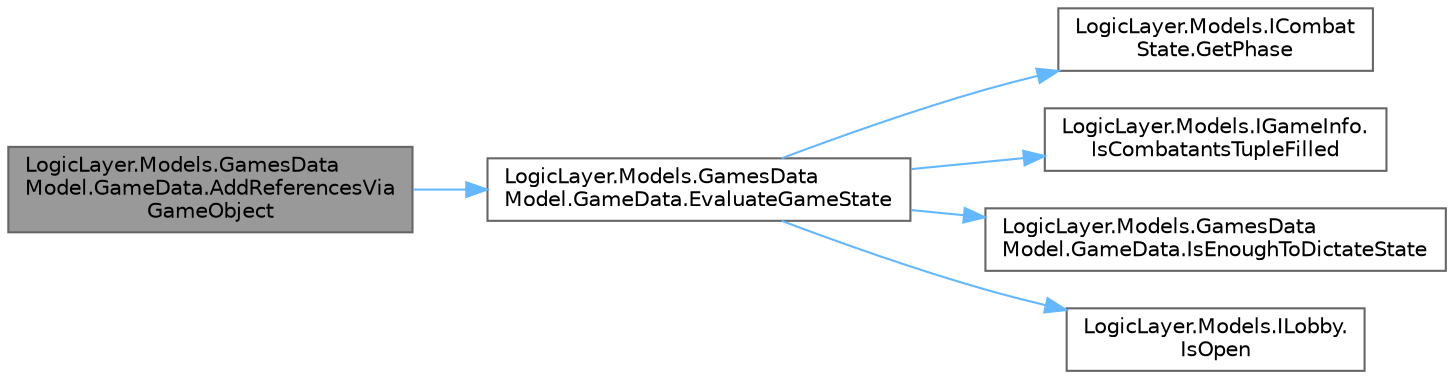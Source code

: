 digraph "LogicLayer.Models.GamesDataModel.GameData.AddReferencesViaGameObject"
{
 // LATEX_PDF_SIZE
  bgcolor="transparent";
  edge [fontname=Helvetica,fontsize=10,labelfontname=Helvetica,labelfontsize=10];
  node [fontname=Helvetica,fontsize=10,shape=box,height=0.2,width=0.4];
  rankdir="LR";
  Node1 [id="Node000001",label="LogicLayer.Models.GamesData\lModel.GameData.AddReferencesVia\lGameObject",height=0.2,width=0.4,color="gray40", fillcolor="grey60", style="filled", fontcolor="black",tooltip="Adds references from a provided GameObject to populate the game data."];
  Node1 -> Node2 [id="edge1_Node000001_Node000002",color="steelblue1",style="solid",tooltip=" "];
  Node2 [id="Node000002",label="LogicLayer.Models.GamesData\lModel.GameData.EvaluateGameState",height=0.2,width=0.4,color="grey40", fillcolor="white", style="filled",URL="$class_logic_layer_1_1_models_1_1_games_data_model_1_1_game_data.html#aeed755f0e94bb3ca3e8921d37b40a3d6",tooltip="Evaluates the overall game/Inivitation state."];
  Node2 -> Node3 [id="edge2_Node000002_Node000003",color="steelblue1",style="solid",tooltip=" "];
  Node3 [id="Node000003",label="LogicLayer.Models.ICombat\lState.GetPhase",height=0.2,width=0.4,color="grey40", fillcolor="white", style="filled",URL="$interface_logic_layer_1_1_models_1_1_i_combat_state.html#a9810c3badbe30a6006092f10863edda4",tooltip="Retrieves the current phase of the combat."];
  Node2 -> Node4 [id="edge3_Node000002_Node000004",color="steelblue1",style="solid",tooltip=" "];
  Node4 [id="Node000004",label="LogicLayer.Models.IGameInfo.\lIsCombatantsTupleFilled",height=0.2,width=0.4,color="grey40", fillcolor="white", style="filled",URL="$interface_logic_layer_1_1_models_1_1_i_game_info.html#a3117fb9c8a52c8018ac13e1e3d7fea2b",tooltip="Checks if both combatant IDs have been assigned."];
  Node2 -> Node5 [id="edge4_Node000002_Node000005",color="steelblue1",style="solid",tooltip=" "];
  Node5 [id="Node000005",label="LogicLayer.Models.GamesData\lModel.GameData.IsEnoughToDictateState",height=0.2,width=0.4,color="grey40", fillcolor="white", style="filled",URL="$class_logic_layer_1_1_models_1_1_games_data_model_1_1_game_data.html#a44e7b94e96d3c06e73e1fc0a00186b4d",tooltip="Checks if there is enough information to determine the game state."];
  Node2 -> Node6 [id="edge5_Node000002_Node000006",color="steelblue1",style="solid",tooltip=" "];
  Node6 [id="Node000006",label="LogicLayer.Models.ILobby.\lIsOpen",height=0.2,width=0.4,color="grey40", fillcolor="white", style="filled",URL="$interface_logic_layer_1_1_models_1_1_i_lobby.html#aed58535f2069854a0e75163008fec32d",tooltip="Checks whether the lobby is currently open."];
}
